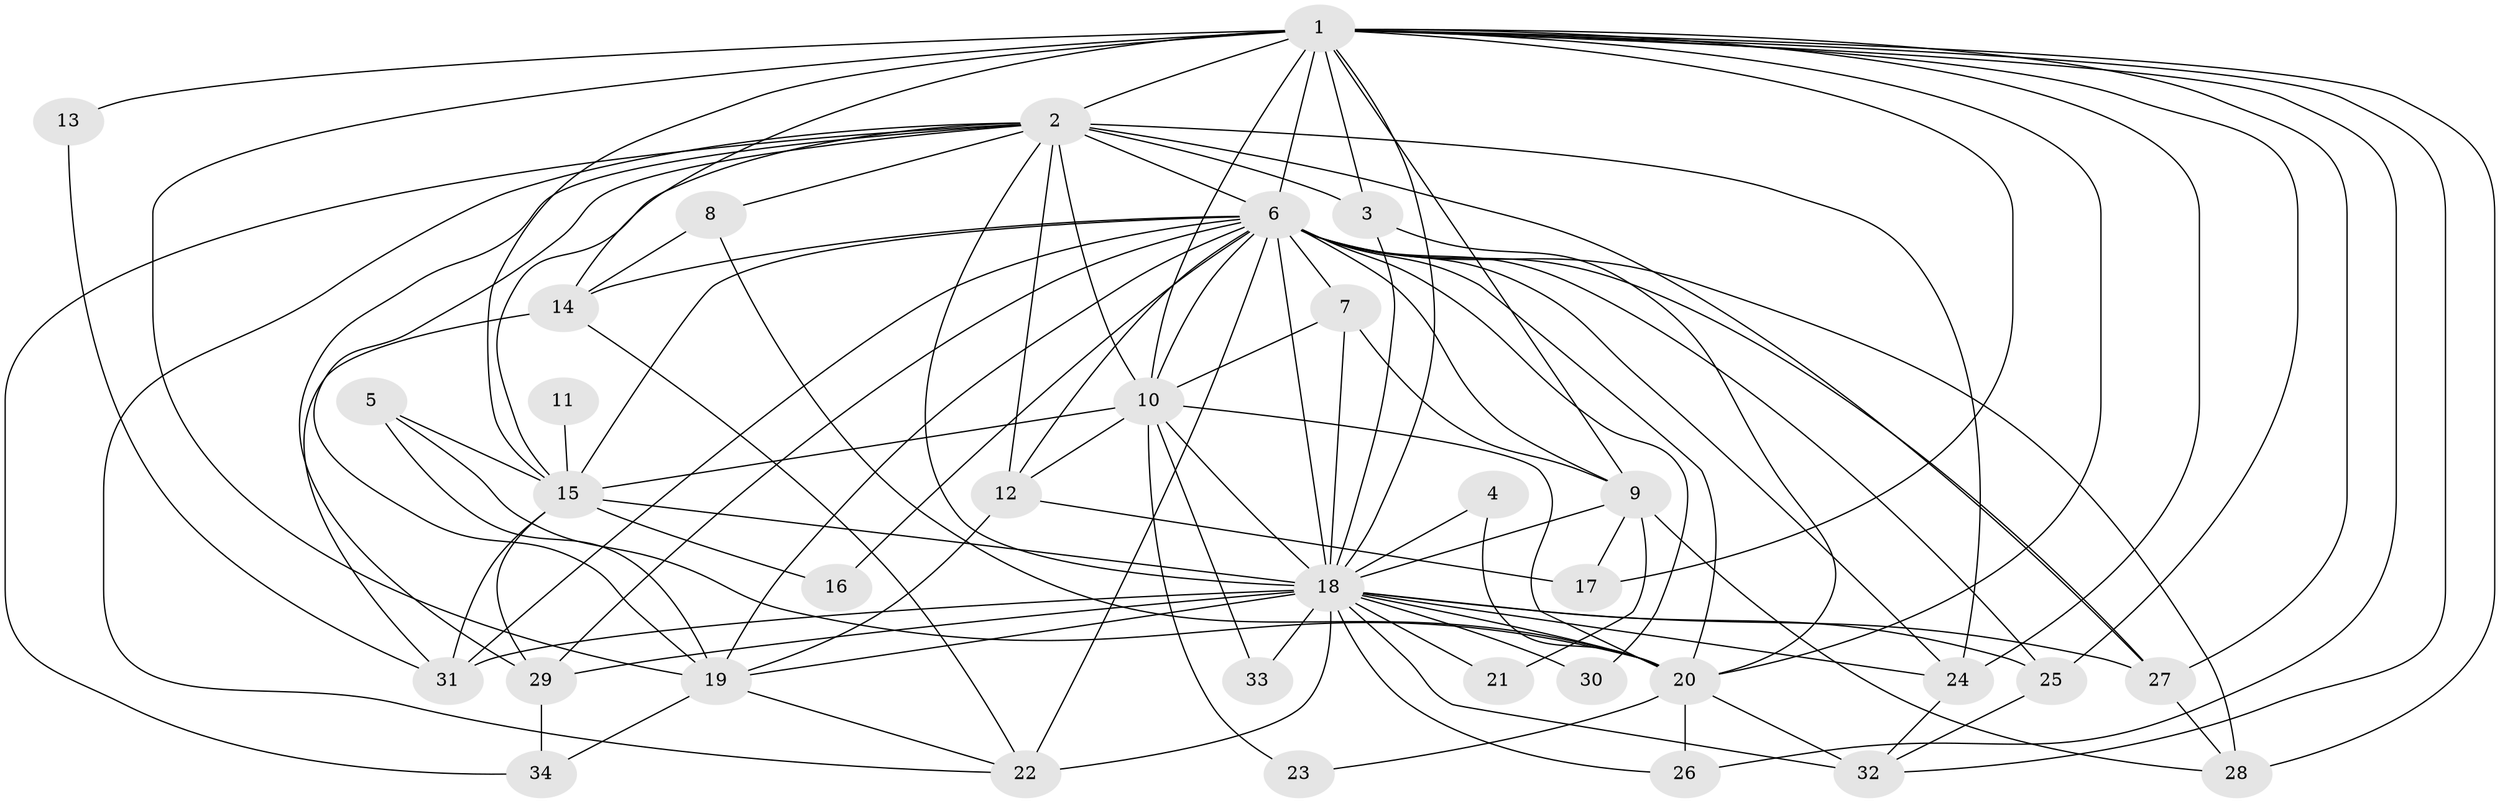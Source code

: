 // original degree distribution, {29: 0.008849557522123894, 17: 0.017699115044247787, 26: 0.017699115044247787, 22: 0.008849557522123894, 18: 0.008849557522123894, 19: 0.008849557522123894, 13: 0.017699115044247787, 21: 0.008849557522123894, 7: 0.017699115044247787, 5: 0.035398230088495575, 2: 0.504424778761062, 3: 0.25663716814159293, 4: 0.07079646017699115, 8: 0.008849557522123894, 6: 0.008849557522123894}
// Generated by graph-tools (version 1.1) at 2025/36/03/04/25 23:36:38]
// undirected, 34 vertices, 103 edges
graph export_dot {
  node [color=gray90,style=filled];
  1;
  2;
  3;
  4;
  5;
  6;
  7;
  8;
  9;
  10;
  11;
  12;
  13;
  14;
  15;
  16;
  17;
  18;
  19;
  20;
  21;
  22;
  23;
  24;
  25;
  26;
  27;
  28;
  29;
  30;
  31;
  32;
  33;
  34;
  1 -- 2 [weight=5.0];
  1 -- 3 [weight=1.0];
  1 -- 6 [weight=7.0];
  1 -- 9 [weight=1.0];
  1 -- 10 [weight=4.0];
  1 -- 13 [weight=1.0];
  1 -- 14 [weight=1.0];
  1 -- 15 [weight=3.0];
  1 -- 17 [weight=1.0];
  1 -- 18 [weight=8.0];
  1 -- 19 [weight=1.0];
  1 -- 20 [weight=3.0];
  1 -- 24 [weight=3.0];
  1 -- 25 [weight=1.0];
  1 -- 26 [weight=1.0];
  1 -- 27 [weight=1.0];
  1 -- 28 [weight=1.0];
  1 -- 32 [weight=1.0];
  2 -- 3 [weight=2.0];
  2 -- 6 [weight=4.0];
  2 -- 8 [weight=1.0];
  2 -- 10 [weight=1.0];
  2 -- 12 [weight=1.0];
  2 -- 15 [weight=1.0];
  2 -- 18 [weight=2.0];
  2 -- 19 [weight=1.0];
  2 -- 22 [weight=1.0];
  2 -- 24 [weight=1.0];
  2 -- 27 [weight=2.0];
  2 -- 29 [weight=1.0];
  2 -- 34 [weight=1.0];
  3 -- 18 [weight=1.0];
  3 -- 20 [weight=1.0];
  4 -- 18 [weight=1.0];
  4 -- 20 [weight=1.0];
  5 -- 15 [weight=1.0];
  5 -- 19 [weight=1.0];
  5 -- 20 [weight=1.0];
  6 -- 7 [weight=2.0];
  6 -- 9 [weight=1.0];
  6 -- 10 [weight=3.0];
  6 -- 12 [weight=2.0];
  6 -- 14 [weight=1.0];
  6 -- 15 [weight=4.0];
  6 -- 16 [weight=2.0];
  6 -- 18 [weight=6.0];
  6 -- 19 [weight=1.0];
  6 -- 20 [weight=1.0];
  6 -- 22 [weight=2.0];
  6 -- 24 [weight=1.0];
  6 -- 25 [weight=2.0];
  6 -- 27 [weight=1.0];
  6 -- 28 [weight=1.0];
  6 -- 29 [weight=1.0];
  6 -- 30 [weight=2.0];
  6 -- 31 [weight=2.0];
  7 -- 9 [weight=1.0];
  7 -- 10 [weight=1.0];
  7 -- 18 [weight=1.0];
  8 -- 14 [weight=1.0];
  8 -- 20 [weight=1.0];
  9 -- 17 [weight=1.0];
  9 -- 18 [weight=1.0];
  9 -- 21 [weight=1.0];
  9 -- 28 [weight=1.0];
  10 -- 12 [weight=1.0];
  10 -- 15 [weight=2.0];
  10 -- 18 [weight=3.0];
  10 -- 20 [weight=1.0];
  10 -- 23 [weight=1.0];
  10 -- 33 [weight=1.0];
  11 -- 15 [weight=1.0];
  12 -- 17 [weight=1.0];
  12 -- 19 [weight=1.0];
  13 -- 31 [weight=1.0];
  14 -- 22 [weight=1.0];
  14 -- 31 [weight=1.0];
  15 -- 16 [weight=1.0];
  15 -- 18 [weight=3.0];
  15 -- 29 [weight=1.0];
  15 -- 31 [weight=1.0];
  18 -- 19 [weight=1.0];
  18 -- 20 [weight=1.0];
  18 -- 21 [weight=1.0];
  18 -- 22 [weight=1.0];
  18 -- 24 [weight=1.0];
  18 -- 25 [weight=1.0];
  18 -- 26 [weight=1.0];
  18 -- 27 [weight=1.0];
  18 -- 29 [weight=2.0];
  18 -- 30 [weight=2.0];
  18 -- 31 [weight=2.0];
  18 -- 32 [weight=2.0];
  18 -- 33 [weight=1.0];
  19 -- 22 [weight=1.0];
  19 -- 34 [weight=1.0];
  20 -- 23 [weight=1.0];
  20 -- 26 [weight=1.0];
  20 -- 32 [weight=1.0];
  24 -- 32 [weight=1.0];
  25 -- 32 [weight=1.0];
  27 -- 28 [weight=1.0];
  29 -- 34 [weight=1.0];
}

